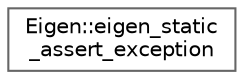 digraph "类继承关系图"
{
 // LATEX_PDF_SIZE
  bgcolor="transparent";
  edge [fontname=Helvetica,fontsize=10,labelfontname=Helvetica,labelfontsize=10];
  node [fontname=Helvetica,fontsize=10,shape=box,height=0.2,width=0.4];
  rankdir="LR";
  Node0 [id="Node000000",label="Eigen::eigen_static\l_assert_exception",height=0.2,width=0.4,color="grey40", fillcolor="white", style="filled",URL="$struct_eigen_1_1eigen__static__assert__exception.html",tooltip=" "];
}
